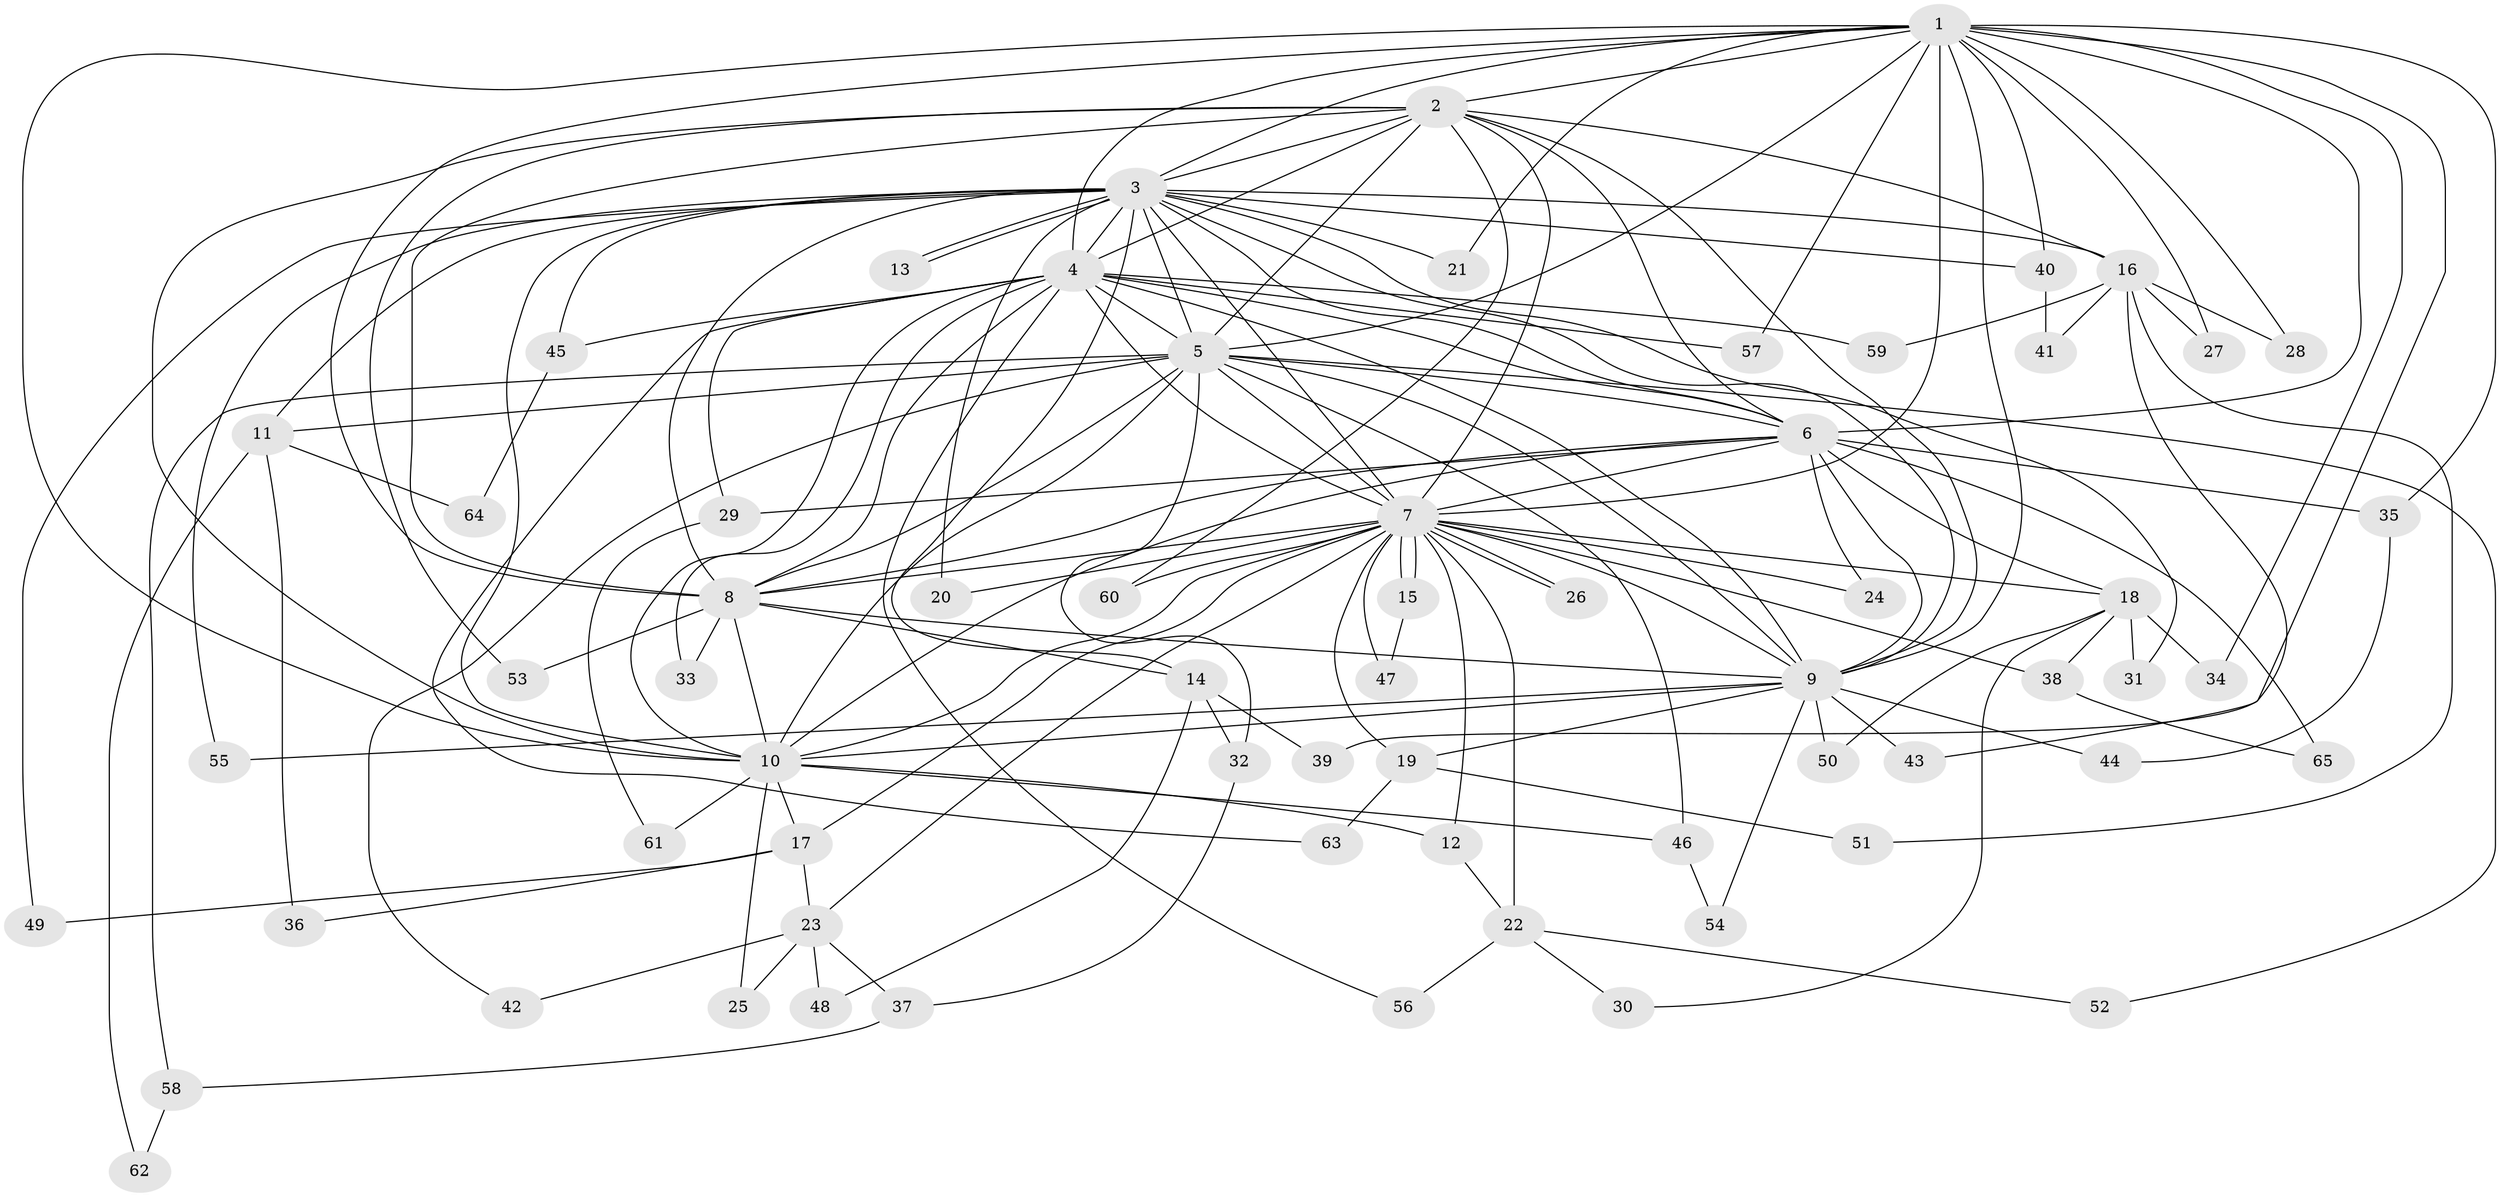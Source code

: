 // Generated by graph-tools (version 1.1) at 2025/45/03/09/25 04:45:26]
// undirected, 65 vertices, 155 edges
graph export_dot {
graph [start="1"]
  node [color=gray90,style=filled];
  1;
  2;
  3;
  4;
  5;
  6;
  7;
  8;
  9;
  10;
  11;
  12;
  13;
  14;
  15;
  16;
  17;
  18;
  19;
  20;
  21;
  22;
  23;
  24;
  25;
  26;
  27;
  28;
  29;
  30;
  31;
  32;
  33;
  34;
  35;
  36;
  37;
  38;
  39;
  40;
  41;
  42;
  43;
  44;
  45;
  46;
  47;
  48;
  49;
  50;
  51;
  52;
  53;
  54;
  55;
  56;
  57;
  58;
  59;
  60;
  61;
  62;
  63;
  64;
  65;
  1 -- 2;
  1 -- 3;
  1 -- 4;
  1 -- 5;
  1 -- 6;
  1 -- 7;
  1 -- 8;
  1 -- 9;
  1 -- 10;
  1 -- 21;
  1 -- 27;
  1 -- 28;
  1 -- 34;
  1 -- 35;
  1 -- 39;
  1 -- 40;
  1 -- 57;
  2 -- 3;
  2 -- 4;
  2 -- 5;
  2 -- 6;
  2 -- 7;
  2 -- 8;
  2 -- 9;
  2 -- 10;
  2 -- 16;
  2 -- 53;
  2 -- 60;
  3 -- 4;
  3 -- 5;
  3 -- 6;
  3 -- 7;
  3 -- 8;
  3 -- 9;
  3 -- 10;
  3 -- 11;
  3 -- 13;
  3 -- 13;
  3 -- 14;
  3 -- 16;
  3 -- 20;
  3 -- 21;
  3 -- 31;
  3 -- 40;
  3 -- 45;
  3 -- 49;
  3 -- 55;
  4 -- 5;
  4 -- 6;
  4 -- 7;
  4 -- 8;
  4 -- 9;
  4 -- 10;
  4 -- 29;
  4 -- 33;
  4 -- 45;
  4 -- 56;
  4 -- 57;
  4 -- 59;
  4 -- 63;
  5 -- 6;
  5 -- 7;
  5 -- 8;
  5 -- 9;
  5 -- 10;
  5 -- 11;
  5 -- 32;
  5 -- 42;
  5 -- 46;
  5 -- 52;
  5 -- 58;
  6 -- 7;
  6 -- 8;
  6 -- 9;
  6 -- 10;
  6 -- 18;
  6 -- 24;
  6 -- 29;
  6 -- 35;
  6 -- 65;
  7 -- 8;
  7 -- 9;
  7 -- 10;
  7 -- 12;
  7 -- 15;
  7 -- 15;
  7 -- 17;
  7 -- 18;
  7 -- 19;
  7 -- 20;
  7 -- 22;
  7 -- 23;
  7 -- 24;
  7 -- 26;
  7 -- 26;
  7 -- 38;
  7 -- 47;
  7 -- 60;
  8 -- 9;
  8 -- 10;
  8 -- 14;
  8 -- 33;
  8 -- 53;
  9 -- 10;
  9 -- 19;
  9 -- 43;
  9 -- 44;
  9 -- 50;
  9 -- 54;
  9 -- 55;
  10 -- 12;
  10 -- 17;
  10 -- 25;
  10 -- 46;
  10 -- 61;
  11 -- 36;
  11 -- 62;
  11 -- 64;
  12 -- 22;
  14 -- 32;
  14 -- 39;
  14 -- 48;
  15 -- 47;
  16 -- 27;
  16 -- 28;
  16 -- 41;
  16 -- 43;
  16 -- 51;
  16 -- 59;
  17 -- 23;
  17 -- 36;
  17 -- 49;
  18 -- 30;
  18 -- 31;
  18 -- 34;
  18 -- 38;
  18 -- 50;
  19 -- 51;
  19 -- 63;
  22 -- 30;
  22 -- 52;
  22 -- 56;
  23 -- 25;
  23 -- 37;
  23 -- 42;
  23 -- 48;
  29 -- 61;
  32 -- 37;
  35 -- 44;
  37 -- 58;
  38 -- 65;
  40 -- 41;
  45 -- 64;
  46 -- 54;
  58 -- 62;
}
